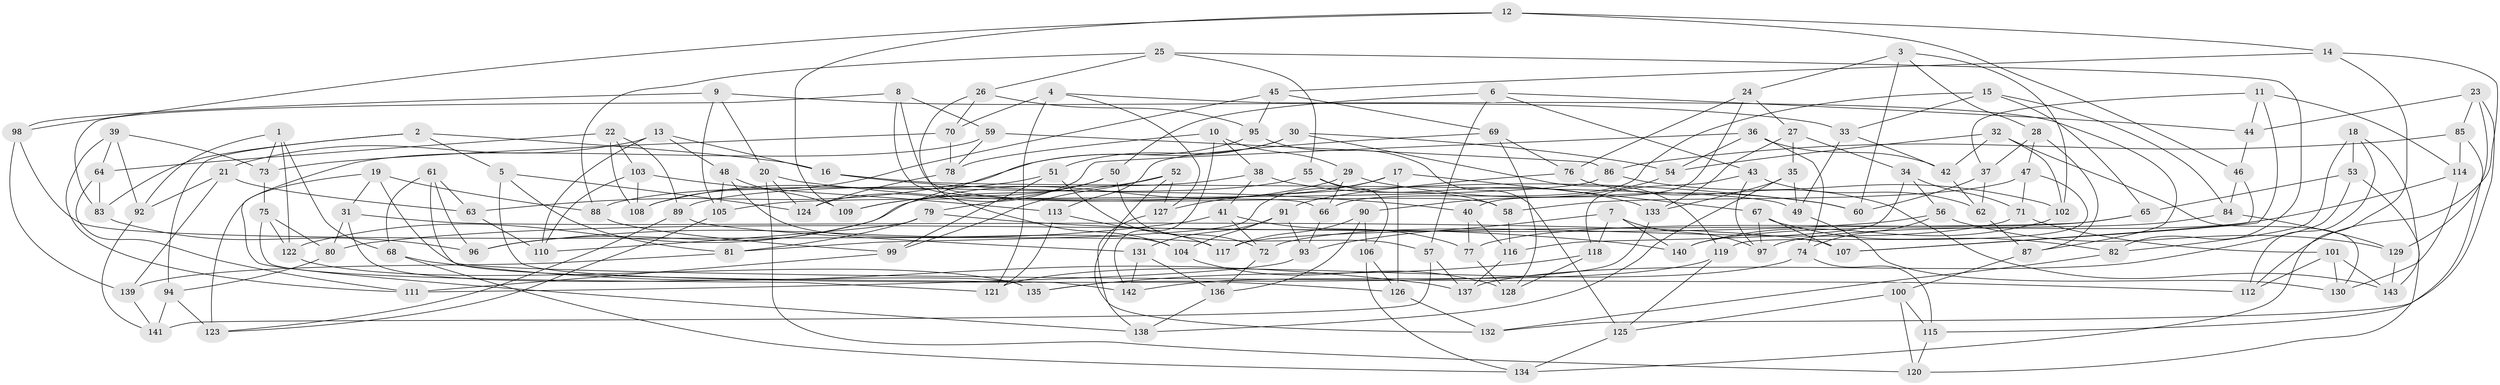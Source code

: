 // coarse degree distribution, {4: 0.5764705882352941, 3: 0.11764705882352941, 5: 0.15294117647058825, 6: 0.058823529411764705, 8: 0.047058823529411764, 9: 0.011764705882352941, 11: 0.011764705882352941, 7: 0.011764705882352941, 14: 0.011764705882352941}
// Generated by graph-tools (version 1.1) at 2025/02/03/04/25 22:02:20]
// undirected, 143 vertices, 286 edges
graph export_dot {
graph [start="1"]
  node [color=gray90,style=filled];
  1;
  2;
  3;
  4;
  5;
  6;
  7;
  8;
  9;
  10;
  11;
  12;
  13;
  14;
  15;
  16;
  17;
  18;
  19;
  20;
  21;
  22;
  23;
  24;
  25;
  26;
  27;
  28;
  29;
  30;
  31;
  32;
  33;
  34;
  35;
  36;
  37;
  38;
  39;
  40;
  41;
  42;
  43;
  44;
  45;
  46;
  47;
  48;
  49;
  50;
  51;
  52;
  53;
  54;
  55;
  56;
  57;
  58;
  59;
  60;
  61;
  62;
  63;
  64;
  65;
  66;
  67;
  68;
  69;
  70;
  71;
  72;
  73;
  74;
  75;
  76;
  77;
  78;
  79;
  80;
  81;
  82;
  83;
  84;
  85;
  86;
  87;
  88;
  89;
  90;
  91;
  92;
  93;
  94;
  95;
  96;
  97;
  98;
  99;
  100;
  101;
  102;
  103;
  104;
  105;
  106;
  107;
  108;
  109;
  110;
  111;
  112;
  113;
  114;
  115;
  116;
  117;
  118;
  119;
  120;
  121;
  122;
  123;
  124;
  125;
  126;
  127;
  128;
  129;
  130;
  131;
  132;
  133;
  134;
  135;
  136;
  137;
  138;
  139;
  140;
  141;
  142;
  143;
  1 -- 122;
  1 -- 68;
  1 -- 92;
  1 -- 73;
  2 -- 16;
  2 -- 94;
  2 -- 83;
  2 -- 5;
  3 -- 102;
  3 -- 24;
  3 -- 60;
  3 -- 28;
  4 -- 70;
  4 -- 87;
  4 -- 121;
  4 -- 127;
  5 -- 124;
  5 -- 126;
  5 -- 81;
  6 -- 44;
  6 -- 57;
  6 -- 50;
  6 -- 43;
  7 -- 97;
  7 -- 118;
  7 -- 140;
  7 -- 93;
  8 -- 58;
  8 -- 83;
  8 -- 66;
  8 -- 59;
  9 -- 98;
  9 -- 105;
  9 -- 20;
  9 -- 33;
  10 -- 142;
  10 -- 78;
  10 -- 29;
  10 -- 38;
  11 -- 114;
  11 -- 37;
  11 -- 107;
  11 -- 44;
  12 -- 46;
  12 -- 14;
  12 -- 98;
  12 -- 109;
  13 -- 21;
  13 -- 110;
  13 -- 48;
  13 -- 16;
  14 -- 45;
  14 -- 112;
  14 -- 134;
  15 -- 65;
  15 -- 33;
  15 -- 66;
  15 -- 84;
  16 -- 49;
  16 -- 40;
  17 -- 67;
  17 -- 127;
  17 -- 126;
  17 -- 81;
  18 -- 82;
  18 -- 143;
  18 -- 53;
  18 -- 112;
  19 -- 112;
  19 -- 31;
  19 -- 88;
  19 -- 123;
  20 -- 124;
  20 -- 60;
  20 -- 120;
  21 -- 63;
  21 -- 139;
  21 -- 92;
  22 -- 64;
  22 -- 108;
  22 -- 89;
  22 -- 103;
  23 -- 129;
  23 -- 44;
  23 -- 132;
  23 -- 85;
  24 -- 76;
  24 -- 40;
  24 -- 27;
  25 -- 26;
  25 -- 82;
  25 -- 88;
  25 -- 55;
  26 -- 95;
  26 -- 70;
  26 -- 104;
  27 -- 133;
  27 -- 35;
  27 -- 34;
  28 -- 37;
  28 -- 87;
  28 -- 47;
  29 -- 122;
  29 -- 60;
  29 -- 66;
  30 -- 119;
  30 -- 54;
  30 -- 51;
  30 -- 63;
  31 -- 80;
  31 -- 135;
  31 -- 107;
  32 -- 54;
  32 -- 130;
  32 -- 102;
  32 -- 42;
  33 -- 49;
  33 -- 42;
  34 -- 71;
  34 -- 56;
  34 -- 116;
  35 -- 49;
  35 -- 138;
  35 -- 133;
  36 -- 54;
  36 -- 42;
  36 -- 124;
  36 -- 74;
  37 -- 62;
  37 -- 60;
  38 -- 89;
  38 -- 133;
  38 -- 41;
  39 -- 92;
  39 -- 64;
  39 -- 73;
  39 -- 111;
  40 -- 116;
  40 -- 77;
  41 -- 77;
  41 -- 72;
  41 -- 96;
  42 -- 62;
  43 -- 118;
  43 -- 97;
  43 -- 62;
  44 -- 46;
  45 -- 108;
  45 -- 69;
  45 -- 95;
  46 -- 84;
  46 -- 107;
  47 -- 71;
  47 -- 119;
  47 -- 58;
  48 -- 105;
  48 -- 104;
  48 -- 109;
  49 -- 130;
  50 -- 79;
  50 -- 109;
  50 -- 57;
  51 -- 99;
  51 -- 108;
  51 -- 72;
  52 -- 132;
  52 -- 127;
  52 -- 109;
  52 -- 99;
  53 -- 120;
  53 -- 65;
  53 -- 137;
  54 -- 90;
  55 -- 106;
  55 -- 58;
  55 -- 88;
  56 -- 129;
  56 -- 74;
  56 -- 80;
  57 -- 141;
  57 -- 137;
  58 -- 116;
  59 -- 86;
  59 -- 78;
  59 -- 138;
  61 -- 142;
  61 -- 96;
  61 -- 63;
  61 -- 68;
  62 -- 87;
  63 -- 110;
  64 -- 111;
  64 -- 83;
  65 -- 77;
  65 -- 117;
  66 -- 93;
  67 -- 97;
  67 -- 107;
  67 -- 82;
  68 -- 134;
  68 -- 137;
  69 -- 76;
  69 -- 128;
  69 -- 113;
  70 -- 78;
  70 -- 73;
  71 -- 101;
  71 -- 72;
  72 -- 136;
  73 -- 75;
  74 -- 121;
  74 -- 115;
  75 -- 122;
  75 -- 121;
  75 -- 80;
  76 -- 91;
  76 -- 143;
  77 -- 128;
  78 -- 124;
  79 -- 140;
  79 -- 81;
  79 -- 110;
  80 -- 94;
  81 -- 139;
  82 -- 132;
  83 -- 96;
  84 -- 129;
  84 -- 97;
  85 -- 86;
  85 -- 114;
  85 -- 115;
  86 -- 105;
  86 -- 102;
  87 -- 100;
  88 -- 99;
  89 -- 131;
  89 -- 123;
  90 -- 106;
  90 -- 136;
  90 -- 117;
  91 -- 131;
  91 -- 93;
  91 -- 104;
  92 -- 141;
  93 -- 111;
  94 -- 123;
  94 -- 141;
  95 -- 125;
  95 -- 96;
  98 -- 139;
  98 -- 117;
  99 -- 111;
  100 -- 115;
  100 -- 125;
  100 -- 120;
  101 -- 130;
  101 -- 143;
  101 -- 112;
  102 -- 140;
  103 -- 110;
  103 -- 108;
  103 -- 113;
  104 -- 128;
  105 -- 123;
  106 -- 134;
  106 -- 126;
  113 -- 117;
  113 -- 121;
  114 -- 140;
  114 -- 130;
  115 -- 120;
  116 -- 137;
  118 -- 135;
  118 -- 128;
  119 -- 142;
  119 -- 125;
  122 -- 135;
  125 -- 134;
  126 -- 132;
  127 -- 138;
  129 -- 143;
  131 -- 136;
  131 -- 142;
  133 -- 135;
  136 -- 138;
  139 -- 141;
}
